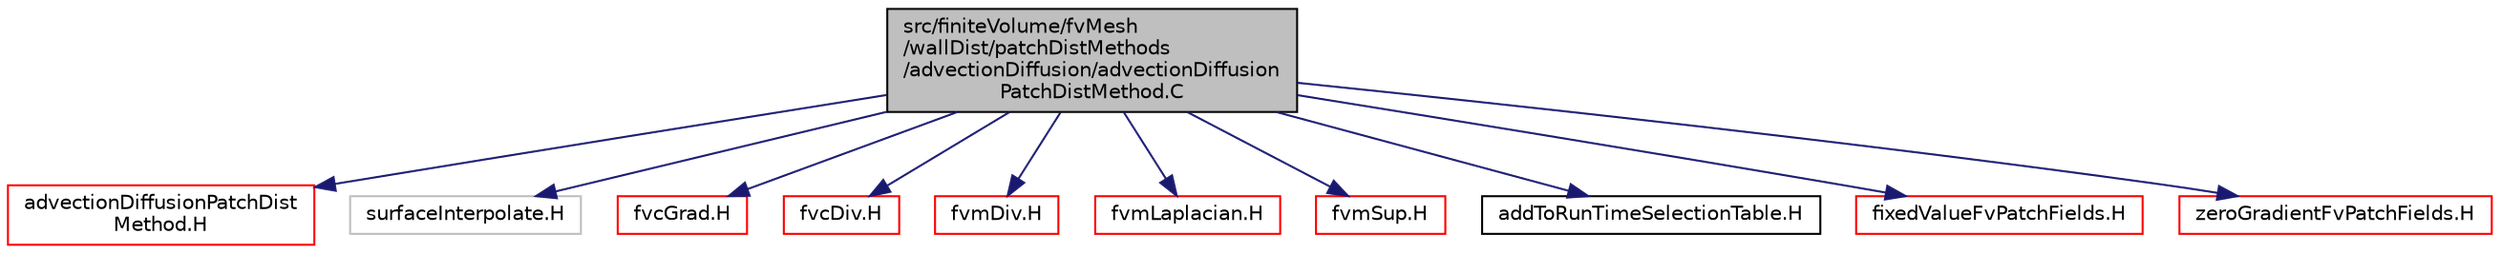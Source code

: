 digraph "src/finiteVolume/fvMesh/wallDist/patchDistMethods/advectionDiffusion/advectionDiffusionPatchDistMethod.C"
{
  bgcolor="transparent";
  edge [fontname="Helvetica",fontsize="10",labelfontname="Helvetica",labelfontsize="10"];
  node [fontname="Helvetica",fontsize="10",shape=record];
  Node1 [label="src/finiteVolume/fvMesh\l/wallDist/patchDistMethods\l/advectionDiffusion/advectionDiffusion\lPatchDistMethod.C",height=0.2,width=0.4,color="black", fillcolor="grey75", style="filled", fontcolor="black"];
  Node1 -> Node2 [color="midnightblue",fontsize="10",style="solid",fontname="Helvetica"];
  Node2 [label="advectionDiffusionPatchDist\lMethod.H",height=0.2,width=0.4,color="red",URL="$a06106.html"];
  Node1 -> Node3 [color="midnightblue",fontsize="10",style="solid",fontname="Helvetica"];
  Node3 [label="surfaceInterpolate.H",height=0.2,width=0.4,color="grey75"];
  Node1 -> Node4 [color="midnightblue",fontsize="10",style="solid",fontname="Helvetica"];
  Node4 [label="fvcGrad.H",height=0.2,width=0.4,color="red",URL="$a05857.html",tooltip="Calculate the gradient of the given field. "];
  Node1 -> Node5 [color="midnightblue",fontsize="10",style="solid",fontname="Helvetica"];
  Node5 [label="fvcDiv.H",height=0.2,width=0.4,color="red",URL="$a05852.html",tooltip="Calculate the divergence of the given field. "];
  Node1 -> Node6 [color="midnightblue",fontsize="10",style="solid",fontname="Helvetica"];
  Node6 [label="fvmDiv.H",height=0.2,width=0.4,color="red",URL="$a05888.html",tooltip="Calculate the matrix for the divergence of the given field and flux. "];
  Node1 -> Node7 [color="midnightblue",fontsize="10",style="solid",fontname="Helvetica"];
  Node7 [label="fvmLaplacian.H",height=0.2,width=0.4,color="red",URL="$a05890.html",tooltip="Calculate the matrix for the laplacian of the field. "];
  Node1 -> Node8 [color="midnightblue",fontsize="10",style="solid",fontname="Helvetica"];
  Node8 [label="fvmSup.H",height=0.2,width=0.4,color="red",URL="$a05892.html",tooltip="Calculate the matrix for implicit and explicit sources. "];
  Node1 -> Node9 [color="midnightblue",fontsize="10",style="solid",fontname="Helvetica"];
  Node9 [label="addToRunTimeSelectionTable.H",height=0.2,width=0.4,color="black",URL="$a08169.html",tooltip="Macros for easy insertion into run-time selection tables. "];
  Node1 -> Node10 [color="midnightblue",fontsize="10",style="solid",fontname="Helvetica"];
  Node10 [label="fixedValueFvPatchFields.H",height=0.2,width=0.4,color="red",URL="$a05346.html"];
  Node1 -> Node11 [color="midnightblue",fontsize="10",style="solid",fontname="Helvetica"];
  Node11 [label="zeroGradientFvPatchFields.H",height=0.2,width=0.4,color="red",URL="$a05367.html"];
}
